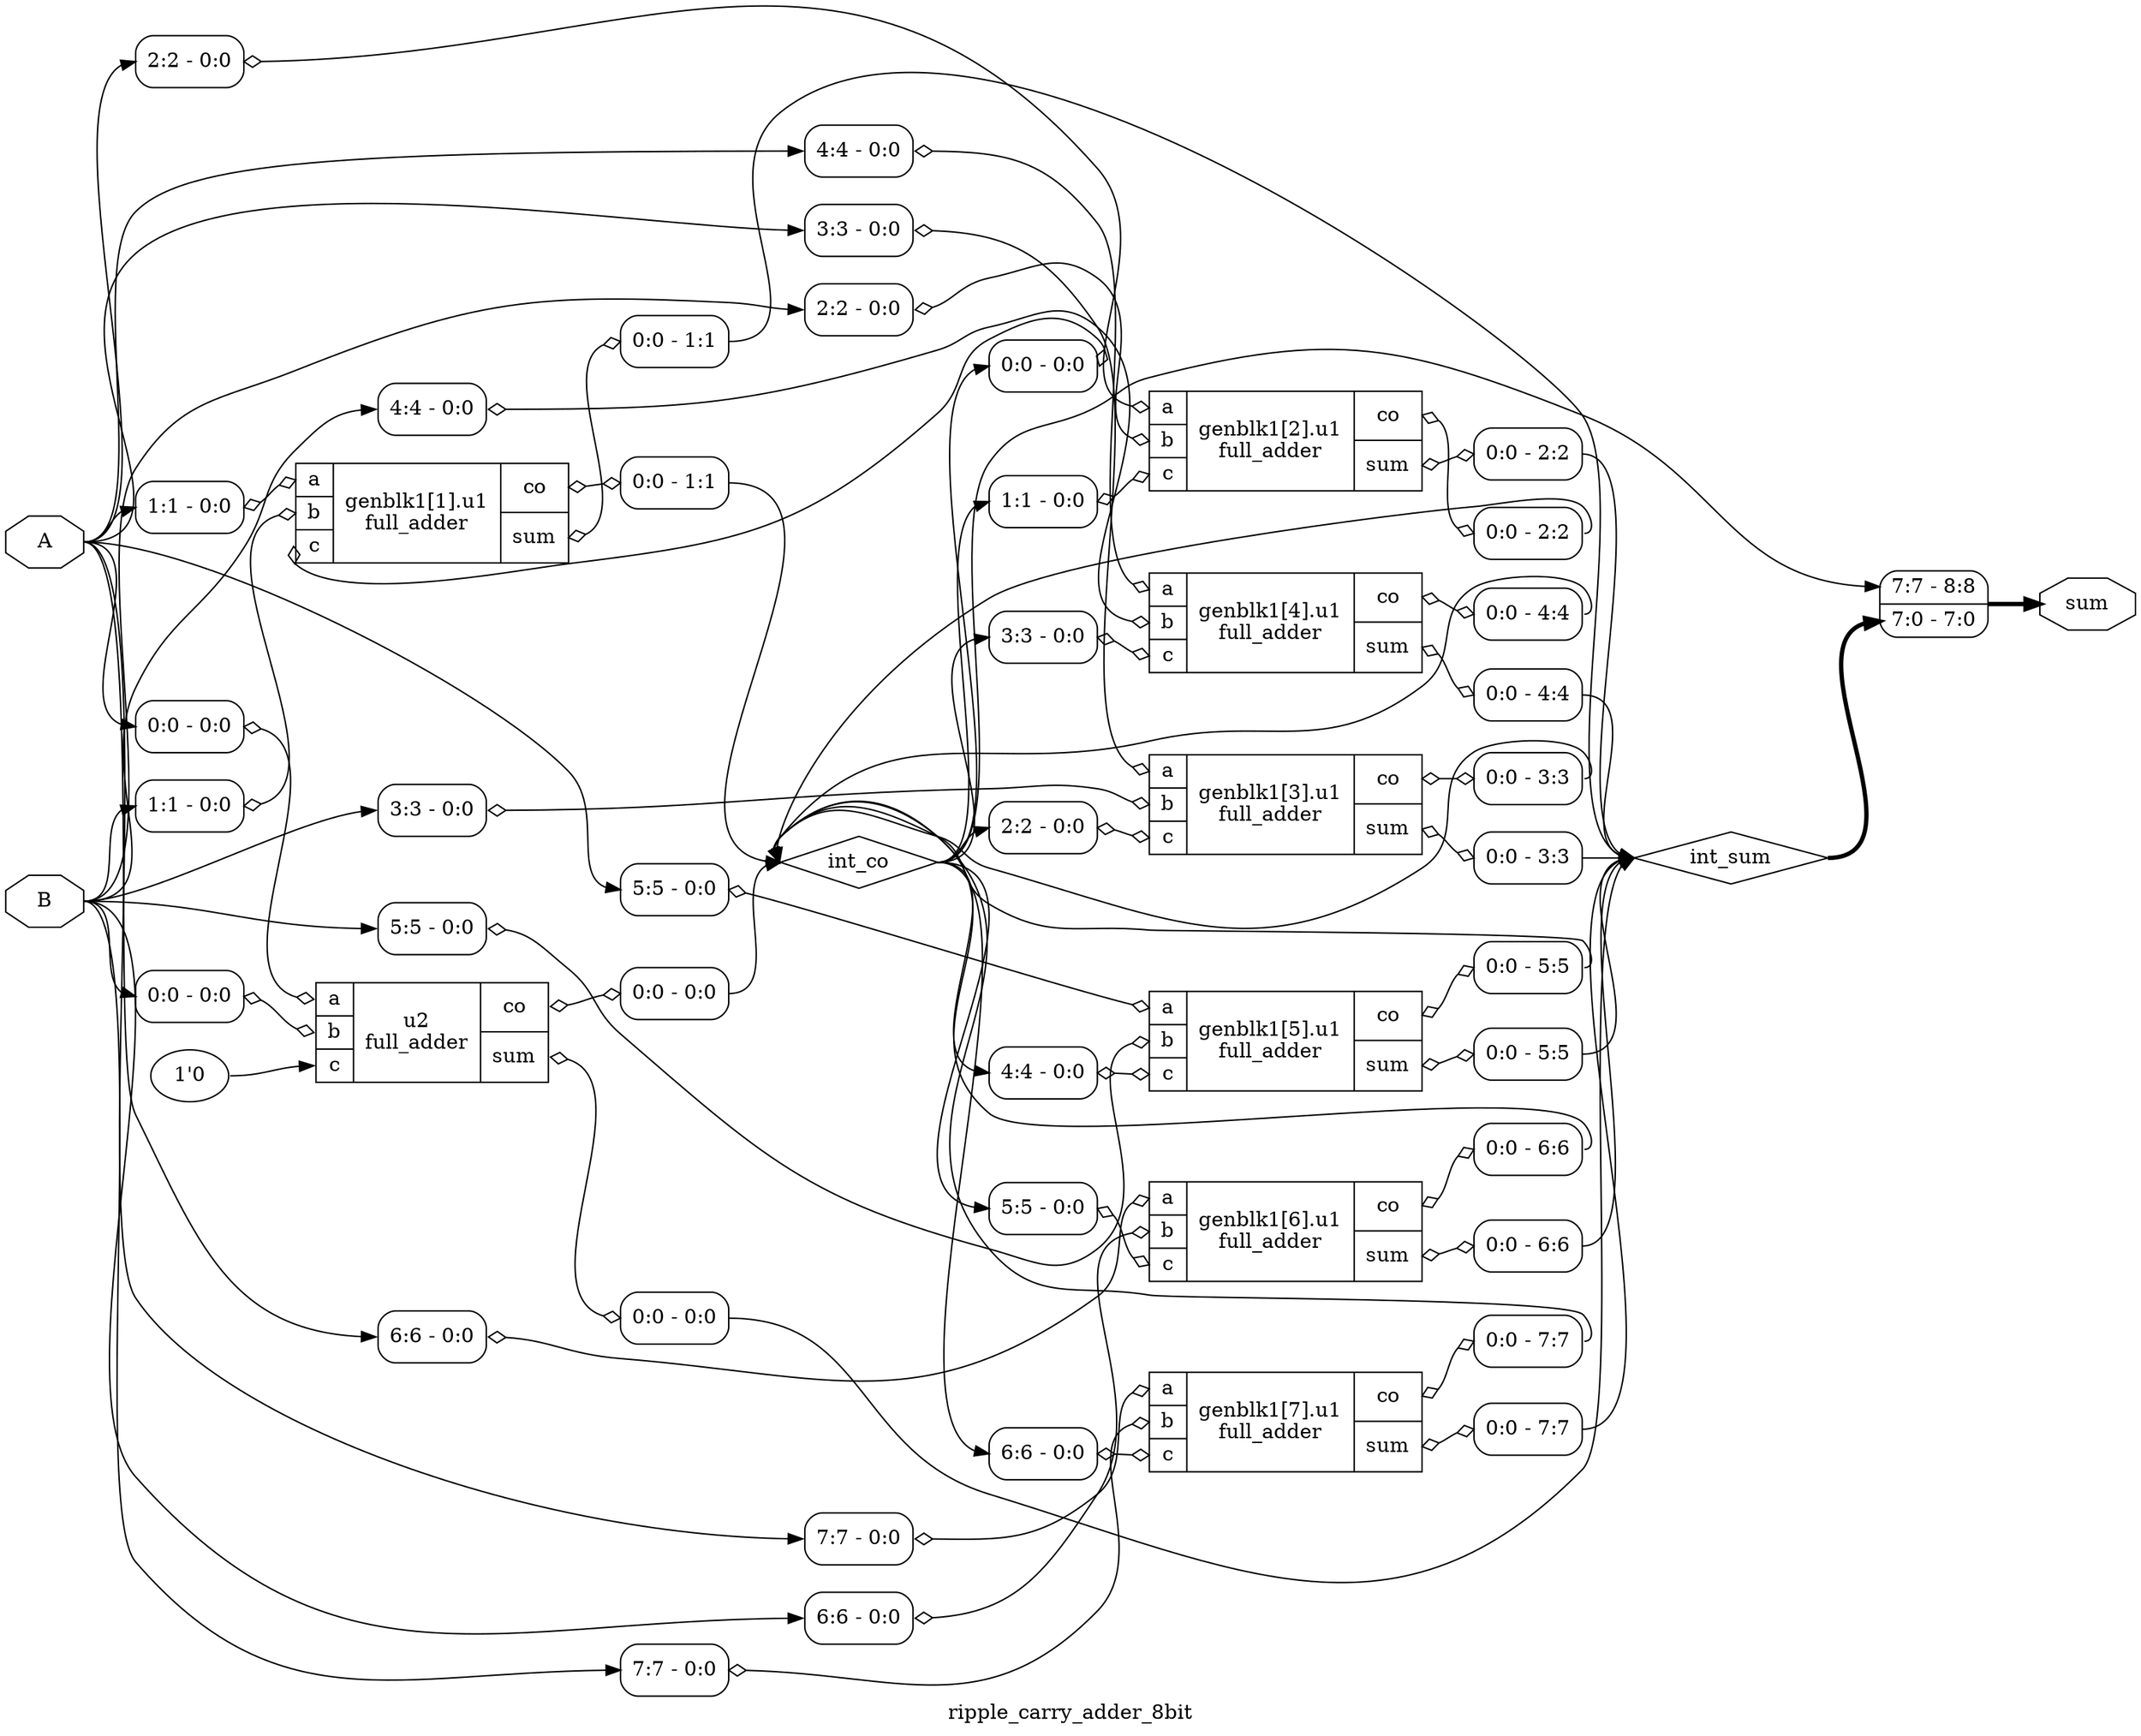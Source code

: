 digraph "ripple_carry_adder_8bit" {
label="ripple_carry_adder_8bit";
rankdir="LR";
remincross=true;
n1 [ shape=octagon, label="A", color="black", fontcolor="black" ];
n2 [ shape=octagon, label="B", color="black", fontcolor="black" ];
n3 [ shape=diamond, label="int_co", color="black", fontcolor="black" ];
n4 [ shape=diamond, label="int_sum", color="black", fontcolor="black" ];
n5 [ shape=octagon, label="sum", color="black", fontcolor="black" ];
c10 [ shape=record, label="{{<p6> a|<p7> b|<p8> c}|genblk1[1].u1\nfull_adder|{<p9> co|<p5> sum}}",  ];
x0 [ shape=record, style=rounded, label="<s0> 1:1 - 0:0 ", color="black", fontcolor="black" ];
x0:e -> c10:p6:w [arrowhead=odiamond, arrowtail=odiamond, dir=both, color="black", fontcolor="black", label=""];
x1 [ shape=record, style=rounded, label="<s0> 1:1 - 0:0 ", color="black", fontcolor="black" ];
x1:e -> c10:p7:w [arrowhead=odiamond, arrowtail=odiamond, dir=both, color="black", fontcolor="black", label=""];
x2 [ shape=record, style=rounded, label="<s0> 0:0 - 0:0 ", color="black", fontcolor="black" ];
x2:e -> c10:p8:w [arrowhead=odiamond, arrowtail=odiamond, dir=both, color="black", fontcolor="black", label=""];
x3 [ shape=record, style=rounded, label="<s0> 0:0 - 1:1 ", color="black", fontcolor="black" ];
c10:p9:e -> x3:w [arrowhead=odiamond, arrowtail=odiamond, dir=both, color="black", fontcolor="black", label=""];
x4 [ shape=record, style=rounded, label="<s0> 0:0 - 1:1 ", color="black", fontcolor="black" ];
c10:p5:e -> x4:w [arrowhead=odiamond, arrowtail=odiamond, dir=both, color="black", fontcolor="black", label=""];
c11 [ shape=record, label="{{<p6> a|<p7> b|<p8> c}|genblk1[2].u1\nfull_adder|{<p9> co|<p5> sum}}",  ];
x5 [ shape=record, style=rounded, label="<s0> 2:2 - 0:0 ", color="black", fontcolor="black" ];
x5:e -> c11:p6:w [arrowhead=odiamond, arrowtail=odiamond, dir=both, color="black", fontcolor="black", label=""];
x6 [ shape=record, style=rounded, label="<s0> 2:2 - 0:0 ", color="black", fontcolor="black" ];
x6:e -> c11:p7:w [arrowhead=odiamond, arrowtail=odiamond, dir=both, color="black", fontcolor="black", label=""];
x7 [ shape=record, style=rounded, label="<s0> 1:1 - 0:0 ", color="black", fontcolor="black" ];
x7:e -> c11:p8:w [arrowhead=odiamond, arrowtail=odiamond, dir=both, color="black", fontcolor="black", label=""];
x8 [ shape=record, style=rounded, label="<s0> 0:0 - 2:2 ", color="black", fontcolor="black" ];
c11:p9:e -> x8:w [arrowhead=odiamond, arrowtail=odiamond, dir=both, color="black", fontcolor="black", label=""];
x9 [ shape=record, style=rounded, label="<s0> 0:0 - 2:2 ", color="black", fontcolor="black" ];
c11:p5:e -> x9:w [arrowhead=odiamond, arrowtail=odiamond, dir=both, color="black", fontcolor="black", label=""];
c12 [ shape=record, label="{{<p6> a|<p7> b|<p8> c}|genblk1[3].u1\nfull_adder|{<p9> co|<p5> sum}}",  ];
x10 [ shape=record, style=rounded, label="<s0> 3:3 - 0:0 ", color="black", fontcolor="black" ];
x10:e -> c12:p6:w [arrowhead=odiamond, arrowtail=odiamond, dir=both, color="black", fontcolor="black", label=""];
x11 [ shape=record, style=rounded, label="<s0> 3:3 - 0:0 ", color="black", fontcolor="black" ];
x11:e -> c12:p7:w [arrowhead=odiamond, arrowtail=odiamond, dir=both, color="black", fontcolor="black", label=""];
x12 [ shape=record, style=rounded, label="<s0> 2:2 - 0:0 ", color="black", fontcolor="black" ];
x12:e -> c12:p8:w [arrowhead=odiamond, arrowtail=odiamond, dir=both, color="black", fontcolor="black", label=""];
x13 [ shape=record, style=rounded, label="<s0> 0:0 - 3:3 ", color="black", fontcolor="black" ];
c12:p9:e -> x13:w [arrowhead=odiamond, arrowtail=odiamond, dir=both, color="black", fontcolor="black", label=""];
x14 [ shape=record, style=rounded, label="<s0> 0:0 - 3:3 ", color="black", fontcolor="black" ];
c12:p5:e -> x14:w [arrowhead=odiamond, arrowtail=odiamond, dir=both, color="black", fontcolor="black", label=""];
c13 [ shape=record, label="{{<p6> a|<p7> b|<p8> c}|genblk1[4].u1\nfull_adder|{<p9> co|<p5> sum}}",  ];
x15 [ shape=record, style=rounded, label="<s0> 4:4 - 0:0 ", color="black", fontcolor="black" ];
x15:e -> c13:p6:w [arrowhead=odiamond, arrowtail=odiamond, dir=both, color="black", fontcolor="black", label=""];
x16 [ shape=record, style=rounded, label="<s0> 4:4 - 0:0 ", color="black", fontcolor="black" ];
x16:e -> c13:p7:w [arrowhead=odiamond, arrowtail=odiamond, dir=both, color="black", fontcolor="black", label=""];
x17 [ shape=record, style=rounded, label="<s0> 3:3 - 0:0 ", color="black", fontcolor="black" ];
x17:e -> c13:p8:w [arrowhead=odiamond, arrowtail=odiamond, dir=both, color="black", fontcolor="black", label=""];
x18 [ shape=record, style=rounded, label="<s0> 0:0 - 4:4 ", color="black", fontcolor="black" ];
c13:p9:e -> x18:w [arrowhead=odiamond, arrowtail=odiamond, dir=both, color="black", fontcolor="black", label=""];
x19 [ shape=record, style=rounded, label="<s0> 0:0 - 4:4 ", color="black", fontcolor="black" ];
c13:p5:e -> x19:w [arrowhead=odiamond, arrowtail=odiamond, dir=both, color="black", fontcolor="black", label=""];
c14 [ shape=record, label="{{<p6> a|<p7> b|<p8> c}|genblk1[5].u1\nfull_adder|{<p9> co|<p5> sum}}",  ];
x20 [ shape=record, style=rounded, label="<s0> 5:5 - 0:0 ", color="black", fontcolor="black" ];
x20:e -> c14:p6:w [arrowhead=odiamond, arrowtail=odiamond, dir=both, color="black", fontcolor="black", label=""];
x21 [ shape=record, style=rounded, label="<s0> 5:5 - 0:0 ", color="black", fontcolor="black" ];
x21:e -> c14:p7:w [arrowhead=odiamond, arrowtail=odiamond, dir=both, color="black", fontcolor="black", label=""];
x22 [ shape=record, style=rounded, label="<s0> 4:4 - 0:0 ", color="black", fontcolor="black" ];
x22:e -> c14:p8:w [arrowhead=odiamond, arrowtail=odiamond, dir=both, color="black", fontcolor="black", label=""];
x23 [ shape=record, style=rounded, label="<s0> 0:0 - 5:5 ", color="black", fontcolor="black" ];
c14:p9:e -> x23:w [arrowhead=odiamond, arrowtail=odiamond, dir=both, color="black", fontcolor="black", label=""];
x24 [ shape=record, style=rounded, label="<s0> 0:0 - 5:5 ", color="black", fontcolor="black" ];
c14:p5:e -> x24:w [arrowhead=odiamond, arrowtail=odiamond, dir=both, color="black", fontcolor="black", label=""];
c15 [ shape=record, label="{{<p6> a|<p7> b|<p8> c}|genblk1[6].u1\nfull_adder|{<p9> co|<p5> sum}}",  ];
x25 [ shape=record, style=rounded, label="<s0> 6:6 - 0:0 ", color="black", fontcolor="black" ];
x25:e -> c15:p6:w [arrowhead=odiamond, arrowtail=odiamond, dir=both, color="black", fontcolor="black", label=""];
x26 [ shape=record, style=rounded, label="<s0> 6:6 - 0:0 ", color="black", fontcolor="black" ];
x26:e -> c15:p7:w [arrowhead=odiamond, arrowtail=odiamond, dir=both, color="black", fontcolor="black", label=""];
x27 [ shape=record, style=rounded, label="<s0> 5:5 - 0:0 ", color="black", fontcolor="black" ];
x27:e -> c15:p8:w [arrowhead=odiamond, arrowtail=odiamond, dir=both, color="black", fontcolor="black", label=""];
x28 [ shape=record, style=rounded, label="<s0> 0:0 - 6:6 ", color="black", fontcolor="black" ];
c15:p9:e -> x28:w [arrowhead=odiamond, arrowtail=odiamond, dir=both, color="black", fontcolor="black", label=""];
x29 [ shape=record, style=rounded, label="<s0> 0:0 - 6:6 ", color="black", fontcolor="black" ];
c15:p5:e -> x29:w [arrowhead=odiamond, arrowtail=odiamond, dir=both, color="black", fontcolor="black", label=""];
c16 [ shape=record, label="{{<p6> a|<p7> b|<p8> c}|genblk1[7].u1\nfull_adder|{<p9> co|<p5> sum}}",  ];
x30 [ shape=record, style=rounded, label="<s0> 7:7 - 0:0 ", color="black", fontcolor="black" ];
x30:e -> c16:p6:w [arrowhead=odiamond, arrowtail=odiamond, dir=both, color="black", fontcolor="black", label=""];
x31 [ shape=record, style=rounded, label="<s0> 7:7 - 0:0 ", color="black", fontcolor="black" ];
x31:e -> c16:p7:w [arrowhead=odiamond, arrowtail=odiamond, dir=both, color="black", fontcolor="black", label=""];
x32 [ shape=record, style=rounded, label="<s0> 6:6 - 0:0 ", color="black", fontcolor="black" ];
x32:e -> c16:p8:w [arrowhead=odiamond, arrowtail=odiamond, dir=both, color="black", fontcolor="black", label=""];
x33 [ shape=record, style=rounded, label="<s0> 0:0 - 7:7 ", color="black", fontcolor="black" ];
c16:p9:e -> x33:w [arrowhead=odiamond, arrowtail=odiamond, dir=both, color="black", fontcolor="black", label=""];
x34 [ shape=record, style=rounded, label="<s0> 0:0 - 7:7 ", color="black", fontcolor="black" ];
c16:p5:e -> x34:w [arrowhead=odiamond, arrowtail=odiamond, dir=both, color="black", fontcolor="black", label=""];
v37 [ label="1'0" ];
c17 [ shape=record, label="{{<p6> a|<p7> b|<p8> c}|u2\nfull_adder|{<p9> co|<p5> sum}}",  ];
x35 [ shape=record, style=rounded, label="<s0> 0:0 - 0:0 ", color="black", fontcolor="black" ];
x35:e -> c17:p6:w [arrowhead=odiamond, arrowtail=odiamond, dir=both, color="black", fontcolor="black", label=""];
x36 [ shape=record, style=rounded, label="<s0> 0:0 - 0:0 ", color="black", fontcolor="black" ];
x36:e -> c17:p7:w [arrowhead=odiamond, arrowtail=odiamond, dir=both, color="black", fontcolor="black", label=""];
x38 [ shape=record, style=rounded, label="<s0> 0:0 - 0:0 ", color="black", fontcolor="black" ];
c17:p9:e -> x38:w [arrowhead=odiamond, arrowtail=odiamond, dir=both, color="black", fontcolor="black", label=""];
x39 [ shape=record, style=rounded, label="<s0> 0:0 - 0:0 ", color="black", fontcolor="black" ];
c17:p5:e -> x39:w [arrowhead=odiamond, arrowtail=odiamond, dir=both, color="black", fontcolor="black", label=""];
x40 [ shape=record, style=rounded, label="<s1> 7:7 - 8:8 |<s0> 7:0 - 7:0 ", color="black", fontcolor="black" ];
n1:e -> x0:s0:w [color="black", fontcolor="black", label=""];
n1:e -> x10:s0:w [color="black", fontcolor="black", label=""];
n1:e -> x15:s0:w [color="black", fontcolor="black", label=""];
n1:e -> x20:s0:w [color="black", fontcolor="black", label=""];
n1:e -> x25:s0:w [color="black", fontcolor="black", label=""];
n1:e -> x30:s0:w [color="black", fontcolor="black", label=""];
n1:e -> x35:s0:w [color="black", fontcolor="black", label=""];
n1:e -> x5:s0:w [color="black", fontcolor="black", label=""];
n2:e -> x11:s0:w [color="black", fontcolor="black", label=""];
n2:e -> x16:s0:w [color="black", fontcolor="black", label=""];
n2:e -> x1:s0:w [color="black", fontcolor="black", label=""];
n2:e -> x21:s0:w [color="black", fontcolor="black", label=""];
n2:e -> x26:s0:w [color="black", fontcolor="black", label=""];
n2:e -> x31:s0:w [color="black", fontcolor="black", label=""];
n2:e -> x36:s0:w [color="black", fontcolor="black", label=""];
n2:e -> x6:s0:w [color="black", fontcolor="black", label=""];
x13:s0:e -> n3:w [color="black", fontcolor="black", label=""];
x18:s0:e -> n3:w [color="black", fontcolor="black", label=""];
x23:s0:e -> n3:w [color="black", fontcolor="black", label=""];
x28:s0:e -> n3:w [color="black", fontcolor="black", label=""];
x33:s0:e -> n3:w [color="black", fontcolor="black", label=""];
x38:s0:e -> n3:w [color="black", fontcolor="black", label=""];
x3:s0:e -> n3:w [color="black", fontcolor="black", label=""];
x8:s0:e -> n3:w [color="black", fontcolor="black", label=""];
n3:e -> x12:s0:w [color="black", fontcolor="black", label=""];
n3:e -> x17:s0:w [color="black", fontcolor="black", label=""];
n3:e -> x22:s0:w [color="black", fontcolor="black", label=""];
n3:e -> x27:s0:w [color="black", fontcolor="black", label=""];
n3:e -> x2:s0:w [color="black", fontcolor="black", label=""];
n3:e -> x32:s0:w [color="black", fontcolor="black", label=""];
n3:e -> x40:s1:w [color="black", fontcolor="black", label=""];
n3:e -> x7:s0:w [color="black", fontcolor="black", label=""];
x14:s0:e -> n4:w [color="black", fontcolor="black", label=""];
x19:s0:e -> n4:w [color="black", fontcolor="black", label=""];
x24:s0:e -> n4:w [color="black", fontcolor="black", label=""];
x29:s0:e -> n4:w [color="black", fontcolor="black", label=""];
x34:s0:e -> n4:w [color="black", fontcolor="black", label=""];
x39:s0:e -> n4:w [color="black", fontcolor="black", label=""];
x4:s0:e -> n4:w [color="black", fontcolor="black", label=""];
x9:s0:e -> n4:w [color="black", fontcolor="black", label=""];
n4:e -> x40:s0:w [color="black", fontcolor="black", style="setlinewidth(3)", label=""];
x40:e -> n5:w [color="black", fontcolor="black", style="setlinewidth(3)", label=""];
v37:e -> c17:p8:w [color="black", fontcolor="black", label=""];
}
